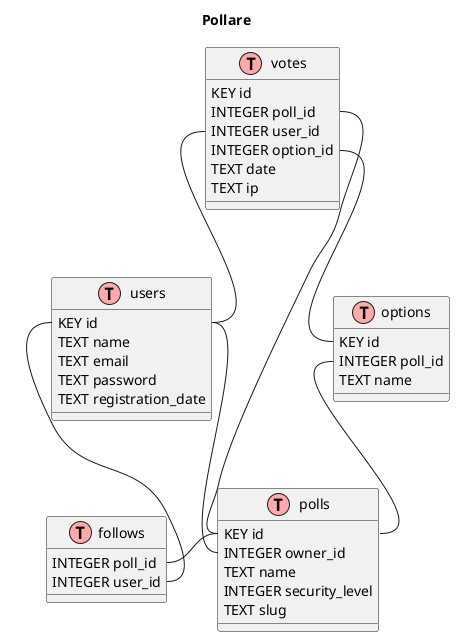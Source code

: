 @startuml
    title Pollare
    !define table(name) class name << (T,#FFAAAA) >>

    table(polls)
    table(votes)
    table(users)
    table(options)
    table(follows)

    options : KEY id
    options : INTEGER poll_id
    options : TEXT name

    users : KEY id
    users : TEXT name
    users : TEXT email
    users : TEXT password
    users : TEXT registration_date

    polls : KEY id
    polls : INTEGER owner_id
    polls : TEXT name
    polls : INTEGER security_level
    polls : TEXT slug

    votes : KEY id
    votes : INTEGER poll_id
    votes : INTEGER user_id
    votes : INTEGER option_id
    votes : TEXT date
    votes : TEXT ip
    
    follows : INTEGER poll_id
    follows : INTEGER user_id

    votes::poll_id -- polls::id
    users::id -- polls::owner_id
    votes::user_id - users::id
    options::poll_id -- polls::id
    votes::option_id -- options::id
    follows::poll_id - polls::id
    users::id - follows::user_id
@enduml